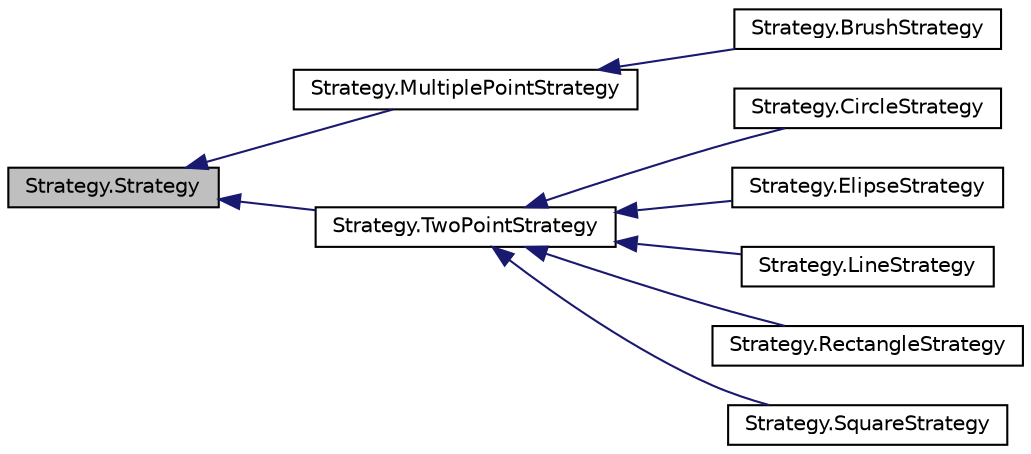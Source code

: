 digraph "Strategy.Strategy"
{
 // LATEX_PDF_SIZE
  edge [fontname="Helvetica",fontsize="10",labelfontname="Helvetica",labelfontsize="10"];
  node [fontname="Helvetica",fontsize="10",shape=record];
  rankdir="LR";
  Node1 [label="Strategy.Strategy",height=0.2,width=0.4,color="black", fillcolor="grey75", style="filled", fontcolor="black",tooltip=" "];
  Node1 -> Node2 [dir="back",color="midnightblue",fontsize="10",style="solid"];
  Node2 [label="Strategy.MultiplePointStrategy",height=0.2,width=0.4,color="black", fillcolor="white", style="filled",URL="$class_strategy_1_1_multiple_point_strategy.html",tooltip=" "];
  Node2 -> Node3 [dir="back",color="midnightblue",fontsize="10",style="solid"];
  Node3 [label="Strategy.BrushStrategy",height=0.2,width=0.4,color="black", fillcolor="white", style="filled",URL="$class_strategy_1_1_brush_strategy.html",tooltip=" "];
  Node1 -> Node4 [dir="back",color="midnightblue",fontsize="10",style="solid"];
  Node4 [label="Strategy.TwoPointStrategy",height=0.2,width=0.4,color="black", fillcolor="white", style="filled",URL="$class_strategy_1_1_two_point_strategy.html",tooltip=" "];
  Node4 -> Node5 [dir="back",color="midnightblue",fontsize="10",style="solid"];
  Node5 [label="Strategy.CircleStrategy",height=0.2,width=0.4,color="black", fillcolor="white", style="filled",URL="$class_strategy_1_1_circle_strategy.html",tooltip=" "];
  Node4 -> Node6 [dir="back",color="midnightblue",fontsize="10",style="solid"];
  Node6 [label="Strategy.ElipseStrategy",height=0.2,width=0.4,color="black", fillcolor="white", style="filled",URL="$class_strategy_1_1_elipse_strategy.html",tooltip=" "];
  Node4 -> Node7 [dir="back",color="midnightblue",fontsize="10",style="solid"];
  Node7 [label="Strategy.LineStrategy",height=0.2,width=0.4,color="black", fillcolor="white", style="filled",URL="$class_strategy_1_1_line_strategy.html",tooltip=" "];
  Node4 -> Node8 [dir="back",color="midnightblue",fontsize="10",style="solid"];
  Node8 [label="Strategy.RectangleStrategy",height=0.2,width=0.4,color="black", fillcolor="white", style="filled",URL="$class_strategy_1_1_rectangle_strategy.html",tooltip=" "];
  Node4 -> Node9 [dir="back",color="midnightblue",fontsize="10",style="solid"];
  Node9 [label="Strategy.SquareStrategy",height=0.2,width=0.4,color="black", fillcolor="white", style="filled",URL="$class_strategy_1_1_square_strategy.html",tooltip=" "];
}
